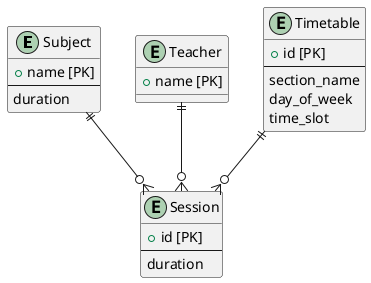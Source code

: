 @startuml
entity Subject {
  + name [PK]
  --
  duration
}

entity Teacher {
  + name [PK]
}

entity Timetable {
  + id [PK]
  --
  section_name
  day_of_week
  time_slot
}

entity Session {
  + id [PK]
  --
  duration
}

Subject ||--o{ Session
Teacher ||--o{ Session
Timetable ||--o{ Session
@enduml